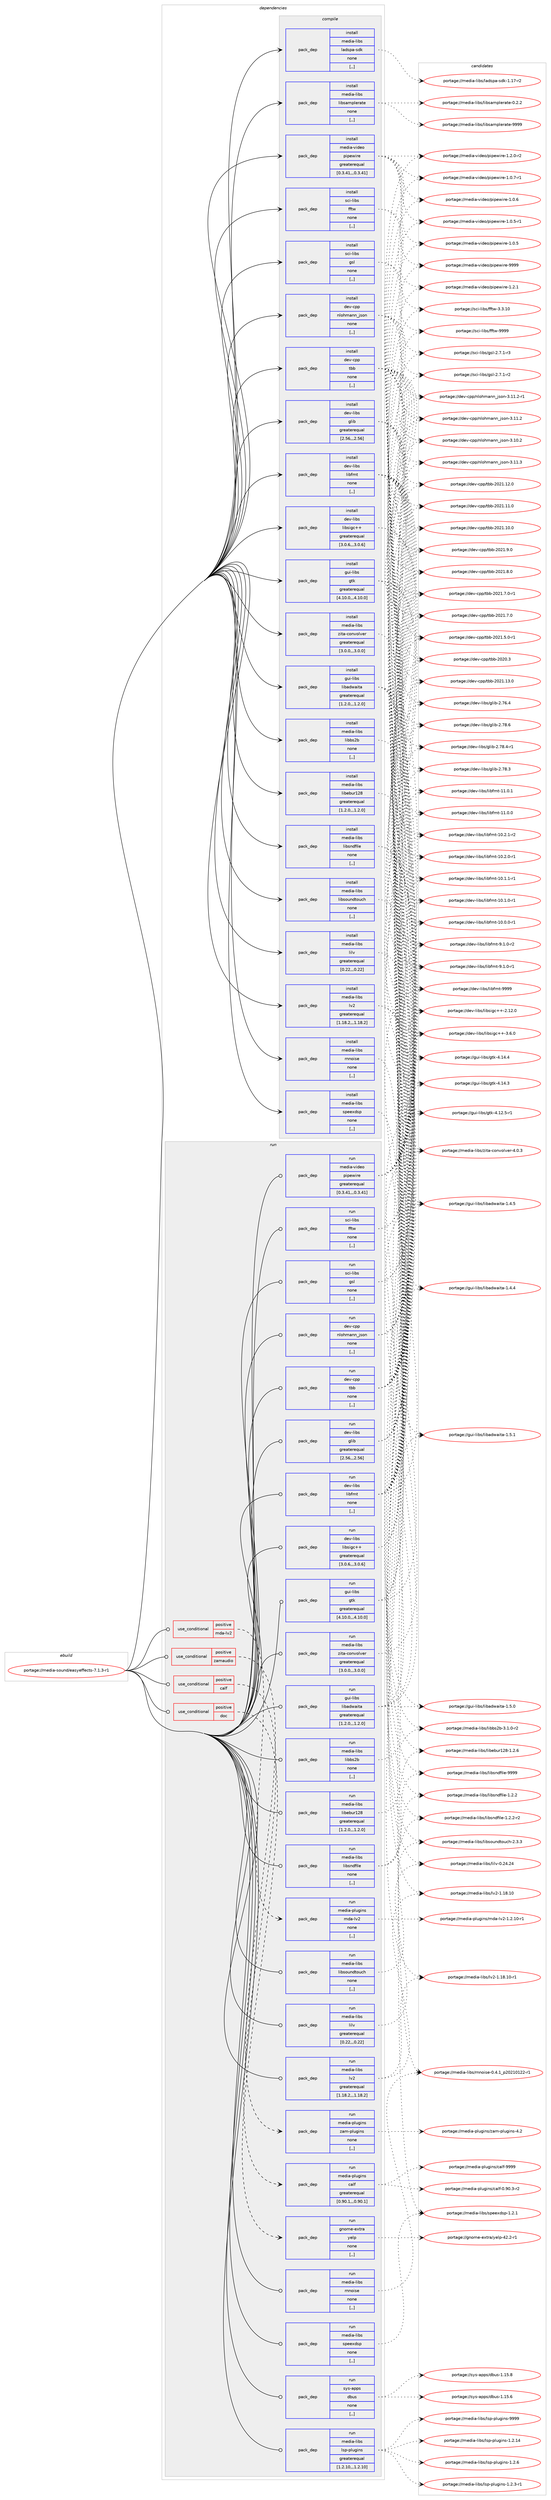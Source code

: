 digraph prolog {

# *************
# Graph options
# *************

newrank=true;
concentrate=true;
compound=true;
graph [rankdir=LR,fontname=Helvetica,fontsize=10,ranksep=1.5];#, ranksep=2.5, nodesep=0.2];
edge  [arrowhead=vee];
node  [fontname=Helvetica,fontsize=10];

# **********
# The ebuild
# **********

subgraph cluster_leftcol {
color=gray;
rank=same;
label=<<i>ebuild</i>>;
id [label="portage://media-sound/easyeffects-7.1.3-r1", color=red, width=4, href="../media-sound/easyeffects-7.1.3-r1.svg"];
}

# ****************
# The dependencies
# ****************

subgraph cluster_midcol {
color=gray;
label=<<i>dependencies</i>>;
subgraph cluster_compile {
fillcolor="#eeeeee";
style=filled;
label=<<i>compile</i>>;
subgraph pack230538 {
dependency311997 [label=<<TABLE BORDER="0" CELLBORDER="1" CELLSPACING="0" CELLPADDING="4" WIDTH="220"><TR><TD ROWSPAN="6" CELLPADDING="30">pack_dep</TD></TR><TR><TD WIDTH="110">install</TD></TR><TR><TD>dev-cpp</TD></TR><TR><TD>nlohmann_json</TD></TR><TR><TD>none</TD></TR><TR><TD>[,,]</TD></TR></TABLE>>, shape=none, color=blue];
}
id:e -> dependency311997:w [weight=20,style="solid",arrowhead="vee"];
subgraph pack230539 {
dependency311998 [label=<<TABLE BORDER="0" CELLBORDER="1" CELLSPACING="0" CELLPADDING="4" WIDTH="220"><TR><TD ROWSPAN="6" CELLPADDING="30">pack_dep</TD></TR><TR><TD WIDTH="110">install</TD></TR><TR><TD>dev-cpp</TD></TR><TR><TD>tbb</TD></TR><TR><TD>none</TD></TR><TR><TD>[,,]</TD></TR></TABLE>>, shape=none, color=blue];
}
id:e -> dependency311998:w [weight=20,style="solid",arrowhead="vee"];
subgraph pack230540 {
dependency311999 [label=<<TABLE BORDER="0" CELLBORDER="1" CELLSPACING="0" CELLPADDING="4" WIDTH="220"><TR><TD ROWSPAN="6" CELLPADDING="30">pack_dep</TD></TR><TR><TD WIDTH="110">install</TD></TR><TR><TD>dev-libs</TD></TR><TR><TD>glib</TD></TR><TR><TD>greaterequal</TD></TR><TR><TD>[2.56,,,2.56]</TD></TR></TABLE>>, shape=none, color=blue];
}
id:e -> dependency311999:w [weight=20,style="solid",arrowhead="vee"];
subgraph pack230541 {
dependency312000 [label=<<TABLE BORDER="0" CELLBORDER="1" CELLSPACING="0" CELLPADDING="4" WIDTH="220"><TR><TD ROWSPAN="6" CELLPADDING="30">pack_dep</TD></TR><TR><TD WIDTH="110">install</TD></TR><TR><TD>dev-libs</TD></TR><TR><TD>libfmt</TD></TR><TR><TD>none</TD></TR><TR><TD>[,,]</TD></TR></TABLE>>, shape=none, color=blue];
}
id:e -> dependency312000:w [weight=20,style="solid",arrowhead="vee"];
subgraph pack230542 {
dependency312001 [label=<<TABLE BORDER="0" CELLBORDER="1" CELLSPACING="0" CELLPADDING="4" WIDTH="220"><TR><TD ROWSPAN="6" CELLPADDING="30">pack_dep</TD></TR><TR><TD WIDTH="110">install</TD></TR><TR><TD>dev-libs</TD></TR><TR><TD>libsigc++</TD></TR><TR><TD>greaterequal</TD></TR><TR><TD>[3.0.6,,,3.0.6]</TD></TR></TABLE>>, shape=none, color=blue];
}
id:e -> dependency312001:w [weight=20,style="solid",arrowhead="vee"];
subgraph pack230543 {
dependency312002 [label=<<TABLE BORDER="0" CELLBORDER="1" CELLSPACING="0" CELLPADDING="4" WIDTH="220"><TR><TD ROWSPAN="6" CELLPADDING="30">pack_dep</TD></TR><TR><TD WIDTH="110">install</TD></TR><TR><TD>gui-libs</TD></TR><TR><TD>gtk</TD></TR><TR><TD>greaterequal</TD></TR><TR><TD>[4.10.0,,,4.10.0]</TD></TR></TABLE>>, shape=none, color=blue];
}
id:e -> dependency312002:w [weight=20,style="solid",arrowhead="vee"];
subgraph pack230544 {
dependency312003 [label=<<TABLE BORDER="0" CELLBORDER="1" CELLSPACING="0" CELLPADDING="4" WIDTH="220"><TR><TD ROWSPAN="6" CELLPADDING="30">pack_dep</TD></TR><TR><TD WIDTH="110">install</TD></TR><TR><TD>gui-libs</TD></TR><TR><TD>libadwaita</TD></TR><TR><TD>greaterequal</TD></TR><TR><TD>[1.2.0,,,1.2.0]</TD></TR></TABLE>>, shape=none, color=blue];
}
id:e -> dependency312003:w [weight=20,style="solid",arrowhead="vee"];
subgraph pack230545 {
dependency312004 [label=<<TABLE BORDER="0" CELLBORDER="1" CELLSPACING="0" CELLPADDING="4" WIDTH="220"><TR><TD ROWSPAN="6" CELLPADDING="30">pack_dep</TD></TR><TR><TD WIDTH="110">install</TD></TR><TR><TD>media-libs</TD></TR><TR><TD>ladspa-sdk</TD></TR><TR><TD>none</TD></TR><TR><TD>[,,]</TD></TR></TABLE>>, shape=none, color=blue];
}
id:e -> dependency312004:w [weight=20,style="solid",arrowhead="vee"];
subgraph pack230546 {
dependency312005 [label=<<TABLE BORDER="0" CELLBORDER="1" CELLSPACING="0" CELLPADDING="4" WIDTH="220"><TR><TD ROWSPAN="6" CELLPADDING="30">pack_dep</TD></TR><TR><TD WIDTH="110">install</TD></TR><TR><TD>media-libs</TD></TR><TR><TD>libbs2b</TD></TR><TR><TD>none</TD></TR><TR><TD>[,,]</TD></TR></TABLE>>, shape=none, color=blue];
}
id:e -> dependency312005:w [weight=20,style="solid",arrowhead="vee"];
subgraph pack230547 {
dependency312006 [label=<<TABLE BORDER="0" CELLBORDER="1" CELLSPACING="0" CELLPADDING="4" WIDTH="220"><TR><TD ROWSPAN="6" CELLPADDING="30">pack_dep</TD></TR><TR><TD WIDTH="110">install</TD></TR><TR><TD>media-libs</TD></TR><TR><TD>libebur128</TD></TR><TR><TD>greaterequal</TD></TR><TR><TD>[1.2.0,,,1.2.0]</TD></TR></TABLE>>, shape=none, color=blue];
}
id:e -> dependency312006:w [weight=20,style="solid",arrowhead="vee"];
subgraph pack230548 {
dependency312007 [label=<<TABLE BORDER="0" CELLBORDER="1" CELLSPACING="0" CELLPADDING="4" WIDTH="220"><TR><TD ROWSPAN="6" CELLPADDING="30">pack_dep</TD></TR><TR><TD WIDTH="110">install</TD></TR><TR><TD>media-libs</TD></TR><TR><TD>libsamplerate</TD></TR><TR><TD>none</TD></TR><TR><TD>[,,]</TD></TR></TABLE>>, shape=none, color=blue];
}
id:e -> dependency312007:w [weight=20,style="solid",arrowhead="vee"];
subgraph pack230549 {
dependency312008 [label=<<TABLE BORDER="0" CELLBORDER="1" CELLSPACING="0" CELLPADDING="4" WIDTH="220"><TR><TD ROWSPAN="6" CELLPADDING="30">pack_dep</TD></TR><TR><TD WIDTH="110">install</TD></TR><TR><TD>media-libs</TD></TR><TR><TD>libsndfile</TD></TR><TR><TD>none</TD></TR><TR><TD>[,,]</TD></TR></TABLE>>, shape=none, color=blue];
}
id:e -> dependency312008:w [weight=20,style="solid",arrowhead="vee"];
subgraph pack230550 {
dependency312009 [label=<<TABLE BORDER="0" CELLBORDER="1" CELLSPACING="0" CELLPADDING="4" WIDTH="220"><TR><TD ROWSPAN="6" CELLPADDING="30">pack_dep</TD></TR><TR><TD WIDTH="110">install</TD></TR><TR><TD>media-libs</TD></TR><TR><TD>libsoundtouch</TD></TR><TR><TD>none</TD></TR><TR><TD>[,,]</TD></TR></TABLE>>, shape=none, color=blue];
}
id:e -> dependency312009:w [weight=20,style="solid",arrowhead="vee"];
subgraph pack230551 {
dependency312010 [label=<<TABLE BORDER="0" CELLBORDER="1" CELLSPACING="0" CELLPADDING="4" WIDTH="220"><TR><TD ROWSPAN="6" CELLPADDING="30">pack_dep</TD></TR><TR><TD WIDTH="110">install</TD></TR><TR><TD>media-libs</TD></TR><TR><TD>lilv</TD></TR><TR><TD>greaterequal</TD></TR><TR><TD>[0.22,,,0.22]</TD></TR></TABLE>>, shape=none, color=blue];
}
id:e -> dependency312010:w [weight=20,style="solid",arrowhead="vee"];
subgraph pack230552 {
dependency312011 [label=<<TABLE BORDER="0" CELLBORDER="1" CELLSPACING="0" CELLPADDING="4" WIDTH="220"><TR><TD ROWSPAN="6" CELLPADDING="30">pack_dep</TD></TR><TR><TD WIDTH="110">install</TD></TR><TR><TD>media-libs</TD></TR><TR><TD>lv2</TD></TR><TR><TD>greaterequal</TD></TR><TR><TD>[1.18.2,,,1.18.2]</TD></TR></TABLE>>, shape=none, color=blue];
}
id:e -> dependency312011:w [weight=20,style="solid",arrowhead="vee"];
subgraph pack230553 {
dependency312012 [label=<<TABLE BORDER="0" CELLBORDER="1" CELLSPACING="0" CELLPADDING="4" WIDTH="220"><TR><TD ROWSPAN="6" CELLPADDING="30">pack_dep</TD></TR><TR><TD WIDTH="110">install</TD></TR><TR><TD>media-libs</TD></TR><TR><TD>rnnoise</TD></TR><TR><TD>none</TD></TR><TR><TD>[,,]</TD></TR></TABLE>>, shape=none, color=blue];
}
id:e -> dependency312012:w [weight=20,style="solid",arrowhead="vee"];
subgraph pack230554 {
dependency312013 [label=<<TABLE BORDER="0" CELLBORDER="1" CELLSPACING="0" CELLPADDING="4" WIDTH="220"><TR><TD ROWSPAN="6" CELLPADDING="30">pack_dep</TD></TR><TR><TD WIDTH="110">install</TD></TR><TR><TD>media-libs</TD></TR><TR><TD>speexdsp</TD></TR><TR><TD>none</TD></TR><TR><TD>[,,]</TD></TR></TABLE>>, shape=none, color=blue];
}
id:e -> dependency312013:w [weight=20,style="solid",arrowhead="vee"];
subgraph pack230555 {
dependency312014 [label=<<TABLE BORDER="0" CELLBORDER="1" CELLSPACING="0" CELLPADDING="4" WIDTH="220"><TR><TD ROWSPAN="6" CELLPADDING="30">pack_dep</TD></TR><TR><TD WIDTH="110">install</TD></TR><TR><TD>media-libs</TD></TR><TR><TD>zita-convolver</TD></TR><TR><TD>greaterequal</TD></TR><TR><TD>[3.0.0,,,3.0.0]</TD></TR></TABLE>>, shape=none, color=blue];
}
id:e -> dependency312014:w [weight=20,style="solid",arrowhead="vee"];
subgraph pack230556 {
dependency312015 [label=<<TABLE BORDER="0" CELLBORDER="1" CELLSPACING="0" CELLPADDING="4" WIDTH="220"><TR><TD ROWSPAN="6" CELLPADDING="30">pack_dep</TD></TR><TR><TD WIDTH="110">install</TD></TR><TR><TD>media-video</TD></TR><TR><TD>pipewire</TD></TR><TR><TD>greaterequal</TD></TR><TR><TD>[0.3.41,,,0.3.41]</TD></TR></TABLE>>, shape=none, color=blue];
}
id:e -> dependency312015:w [weight=20,style="solid",arrowhead="vee"];
subgraph pack230557 {
dependency312016 [label=<<TABLE BORDER="0" CELLBORDER="1" CELLSPACING="0" CELLPADDING="4" WIDTH="220"><TR><TD ROWSPAN="6" CELLPADDING="30">pack_dep</TD></TR><TR><TD WIDTH="110">install</TD></TR><TR><TD>sci-libs</TD></TR><TR><TD>fftw</TD></TR><TR><TD>none</TD></TR><TR><TD>[,,]</TD></TR></TABLE>>, shape=none, color=blue];
}
id:e -> dependency312016:w [weight=20,style="solid",arrowhead="vee"];
subgraph pack230558 {
dependency312017 [label=<<TABLE BORDER="0" CELLBORDER="1" CELLSPACING="0" CELLPADDING="4" WIDTH="220"><TR><TD ROWSPAN="6" CELLPADDING="30">pack_dep</TD></TR><TR><TD WIDTH="110">install</TD></TR><TR><TD>sci-libs</TD></TR><TR><TD>gsl</TD></TR><TR><TD>none</TD></TR><TR><TD>[,,]</TD></TR></TABLE>>, shape=none, color=blue];
}
id:e -> dependency312017:w [weight=20,style="solid",arrowhead="vee"];
}
subgraph cluster_compileandrun {
fillcolor="#eeeeee";
style=filled;
label=<<i>compile and run</i>>;
}
subgraph cluster_run {
fillcolor="#eeeeee";
style=filled;
label=<<i>run</i>>;
subgraph cond79016 {
dependency312018 [label=<<TABLE BORDER="0" CELLBORDER="1" CELLSPACING="0" CELLPADDING="4"><TR><TD ROWSPAN="3" CELLPADDING="10">use_conditional</TD></TR><TR><TD>positive</TD></TR><TR><TD>calf</TD></TR></TABLE>>, shape=none, color=red];
subgraph pack230559 {
dependency312019 [label=<<TABLE BORDER="0" CELLBORDER="1" CELLSPACING="0" CELLPADDING="4" WIDTH="220"><TR><TD ROWSPAN="6" CELLPADDING="30">pack_dep</TD></TR><TR><TD WIDTH="110">run</TD></TR><TR><TD>media-plugins</TD></TR><TR><TD>calf</TD></TR><TR><TD>greaterequal</TD></TR><TR><TD>[0.90.1,,,0.90.1]</TD></TR></TABLE>>, shape=none, color=blue];
}
dependency312018:e -> dependency312019:w [weight=20,style="dashed",arrowhead="vee"];
}
id:e -> dependency312018:w [weight=20,style="solid",arrowhead="odot"];
subgraph cond79017 {
dependency312020 [label=<<TABLE BORDER="0" CELLBORDER="1" CELLSPACING="0" CELLPADDING="4"><TR><TD ROWSPAN="3" CELLPADDING="10">use_conditional</TD></TR><TR><TD>positive</TD></TR><TR><TD>doc</TD></TR></TABLE>>, shape=none, color=red];
subgraph pack230560 {
dependency312021 [label=<<TABLE BORDER="0" CELLBORDER="1" CELLSPACING="0" CELLPADDING="4" WIDTH="220"><TR><TD ROWSPAN="6" CELLPADDING="30">pack_dep</TD></TR><TR><TD WIDTH="110">run</TD></TR><TR><TD>gnome-extra</TD></TR><TR><TD>yelp</TD></TR><TR><TD>none</TD></TR><TR><TD>[,,]</TD></TR></TABLE>>, shape=none, color=blue];
}
dependency312020:e -> dependency312021:w [weight=20,style="dashed",arrowhead="vee"];
}
id:e -> dependency312020:w [weight=20,style="solid",arrowhead="odot"];
subgraph cond79018 {
dependency312022 [label=<<TABLE BORDER="0" CELLBORDER="1" CELLSPACING="0" CELLPADDING="4"><TR><TD ROWSPAN="3" CELLPADDING="10">use_conditional</TD></TR><TR><TD>positive</TD></TR><TR><TD>mda-lv2</TD></TR></TABLE>>, shape=none, color=red];
subgraph pack230561 {
dependency312023 [label=<<TABLE BORDER="0" CELLBORDER="1" CELLSPACING="0" CELLPADDING="4" WIDTH="220"><TR><TD ROWSPAN="6" CELLPADDING="30">pack_dep</TD></TR><TR><TD WIDTH="110">run</TD></TR><TR><TD>media-plugins</TD></TR><TR><TD>mda-lv2</TD></TR><TR><TD>none</TD></TR><TR><TD>[,,]</TD></TR></TABLE>>, shape=none, color=blue];
}
dependency312022:e -> dependency312023:w [weight=20,style="dashed",arrowhead="vee"];
}
id:e -> dependency312022:w [weight=20,style="solid",arrowhead="odot"];
subgraph cond79019 {
dependency312024 [label=<<TABLE BORDER="0" CELLBORDER="1" CELLSPACING="0" CELLPADDING="4"><TR><TD ROWSPAN="3" CELLPADDING="10">use_conditional</TD></TR><TR><TD>positive</TD></TR><TR><TD>zamaudio</TD></TR></TABLE>>, shape=none, color=red];
subgraph pack230562 {
dependency312025 [label=<<TABLE BORDER="0" CELLBORDER="1" CELLSPACING="0" CELLPADDING="4" WIDTH="220"><TR><TD ROWSPAN="6" CELLPADDING="30">pack_dep</TD></TR><TR><TD WIDTH="110">run</TD></TR><TR><TD>media-plugins</TD></TR><TR><TD>zam-plugins</TD></TR><TR><TD>none</TD></TR><TR><TD>[,,]</TD></TR></TABLE>>, shape=none, color=blue];
}
dependency312024:e -> dependency312025:w [weight=20,style="dashed",arrowhead="vee"];
}
id:e -> dependency312024:w [weight=20,style="solid",arrowhead="odot"];
subgraph pack230563 {
dependency312026 [label=<<TABLE BORDER="0" CELLBORDER="1" CELLSPACING="0" CELLPADDING="4" WIDTH="220"><TR><TD ROWSPAN="6" CELLPADDING="30">pack_dep</TD></TR><TR><TD WIDTH="110">run</TD></TR><TR><TD>dev-cpp</TD></TR><TR><TD>nlohmann_json</TD></TR><TR><TD>none</TD></TR><TR><TD>[,,]</TD></TR></TABLE>>, shape=none, color=blue];
}
id:e -> dependency312026:w [weight=20,style="solid",arrowhead="odot"];
subgraph pack230564 {
dependency312027 [label=<<TABLE BORDER="0" CELLBORDER="1" CELLSPACING="0" CELLPADDING="4" WIDTH="220"><TR><TD ROWSPAN="6" CELLPADDING="30">pack_dep</TD></TR><TR><TD WIDTH="110">run</TD></TR><TR><TD>dev-cpp</TD></TR><TR><TD>tbb</TD></TR><TR><TD>none</TD></TR><TR><TD>[,,]</TD></TR></TABLE>>, shape=none, color=blue];
}
id:e -> dependency312027:w [weight=20,style="solid",arrowhead="odot"];
subgraph pack230565 {
dependency312028 [label=<<TABLE BORDER="0" CELLBORDER="1" CELLSPACING="0" CELLPADDING="4" WIDTH="220"><TR><TD ROWSPAN="6" CELLPADDING="30">pack_dep</TD></TR><TR><TD WIDTH="110">run</TD></TR><TR><TD>dev-libs</TD></TR><TR><TD>glib</TD></TR><TR><TD>greaterequal</TD></TR><TR><TD>[2.56,,,2.56]</TD></TR></TABLE>>, shape=none, color=blue];
}
id:e -> dependency312028:w [weight=20,style="solid",arrowhead="odot"];
subgraph pack230566 {
dependency312029 [label=<<TABLE BORDER="0" CELLBORDER="1" CELLSPACING="0" CELLPADDING="4" WIDTH="220"><TR><TD ROWSPAN="6" CELLPADDING="30">pack_dep</TD></TR><TR><TD WIDTH="110">run</TD></TR><TR><TD>dev-libs</TD></TR><TR><TD>libfmt</TD></TR><TR><TD>none</TD></TR><TR><TD>[,,]</TD></TR></TABLE>>, shape=none, color=blue];
}
id:e -> dependency312029:w [weight=20,style="solid",arrowhead="odot"];
subgraph pack230567 {
dependency312030 [label=<<TABLE BORDER="0" CELLBORDER="1" CELLSPACING="0" CELLPADDING="4" WIDTH="220"><TR><TD ROWSPAN="6" CELLPADDING="30">pack_dep</TD></TR><TR><TD WIDTH="110">run</TD></TR><TR><TD>dev-libs</TD></TR><TR><TD>libsigc++</TD></TR><TR><TD>greaterequal</TD></TR><TR><TD>[3.0.6,,,3.0.6]</TD></TR></TABLE>>, shape=none, color=blue];
}
id:e -> dependency312030:w [weight=20,style="solid",arrowhead="odot"];
subgraph pack230568 {
dependency312031 [label=<<TABLE BORDER="0" CELLBORDER="1" CELLSPACING="0" CELLPADDING="4" WIDTH="220"><TR><TD ROWSPAN="6" CELLPADDING="30">pack_dep</TD></TR><TR><TD WIDTH="110">run</TD></TR><TR><TD>gui-libs</TD></TR><TR><TD>gtk</TD></TR><TR><TD>greaterequal</TD></TR><TR><TD>[4.10.0,,,4.10.0]</TD></TR></TABLE>>, shape=none, color=blue];
}
id:e -> dependency312031:w [weight=20,style="solid",arrowhead="odot"];
subgraph pack230569 {
dependency312032 [label=<<TABLE BORDER="0" CELLBORDER="1" CELLSPACING="0" CELLPADDING="4" WIDTH="220"><TR><TD ROWSPAN="6" CELLPADDING="30">pack_dep</TD></TR><TR><TD WIDTH="110">run</TD></TR><TR><TD>gui-libs</TD></TR><TR><TD>libadwaita</TD></TR><TR><TD>greaterequal</TD></TR><TR><TD>[1.2.0,,,1.2.0]</TD></TR></TABLE>>, shape=none, color=blue];
}
id:e -> dependency312032:w [weight=20,style="solid",arrowhead="odot"];
subgraph pack230570 {
dependency312033 [label=<<TABLE BORDER="0" CELLBORDER="1" CELLSPACING="0" CELLPADDING="4" WIDTH="220"><TR><TD ROWSPAN="6" CELLPADDING="30">pack_dep</TD></TR><TR><TD WIDTH="110">run</TD></TR><TR><TD>media-libs</TD></TR><TR><TD>libbs2b</TD></TR><TR><TD>none</TD></TR><TR><TD>[,,]</TD></TR></TABLE>>, shape=none, color=blue];
}
id:e -> dependency312033:w [weight=20,style="solid",arrowhead="odot"];
subgraph pack230571 {
dependency312034 [label=<<TABLE BORDER="0" CELLBORDER="1" CELLSPACING="0" CELLPADDING="4" WIDTH="220"><TR><TD ROWSPAN="6" CELLPADDING="30">pack_dep</TD></TR><TR><TD WIDTH="110">run</TD></TR><TR><TD>media-libs</TD></TR><TR><TD>libebur128</TD></TR><TR><TD>greaterequal</TD></TR><TR><TD>[1.2.0,,,1.2.0]</TD></TR></TABLE>>, shape=none, color=blue];
}
id:e -> dependency312034:w [weight=20,style="solid",arrowhead="odot"];
subgraph pack230572 {
dependency312035 [label=<<TABLE BORDER="0" CELLBORDER="1" CELLSPACING="0" CELLPADDING="4" WIDTH="220"><TR><TD ROWSPAN="6" CELLPADDING="30">pack_dep</TD></TR><TR><TD WIDTH="110">run</TD></TR><TR><TD>media-libs</TD></TR><TR><TD>libsndfile</TD></TR><TR><TD>none</TD></TR><TR><TD>[,,]</TD></TR></TABLE>>, shape=none, color=blue];
}
id:e -> dependency312035:w [weight=20,style="solid",arrowhead="odot"];
subgraph pack230573 {
dependency312036 [label=<<TABLE BORDER="0" CELLBORDER="1" CELLSPACING="0" CELLPADDING="4" WIDTH="220"><TR><TD ROWSPAN="6" CELLPADDING="30">pack_dep</TD></TR><TR><TD WIDTH="110">run</TD></TR><TR><TD>media-libs</TD></TR><TR><TD>libsoundtouch</TD></TR><TR><TD>none</TD></TR><TR><TD>[,,]</TD></TR></TABLE>>, shape=none, color=blue];
}
id:e -> dependency312036:w [weight=20,style="solid",arrowhead="odot"];
subgraph pack230574 {
dependency312037 [label=<<TABLE BORDER="0" CELLBORDER="1" CELLSPACING="0" CELLPADDING="4" WIDTH="220"><TR><TD ROWSPAN="6" CELLPADDING="30">pack_dep</TD></TR><TR><TD WIDTH="110">run</TD></TR><TR><TD>media-libs</TD></TR><TR><TD>lilv</TD></TR><TR><TD>greaterequal</TD></TR><TR><TD>[0.22,,,0.22]</TD></TR></TABLE>>, shape=none, color=blue];
}
id:e -> dependency312037:w [weight=20,style="solid",arrowhead="odot"];
subgraph pack230575 {
dependency312038 [label=<<TABLE BORDER="0" CELLBORDER="1" CELLSPACING="0" CELLPADDING="4" WIDTH="220"><TR><TD ROWSPAN="6" CELLPADDING="30">pack_dep</TD></TR><TR><TD WIDTH="110">run</TD></TR><TR><TD>media-libs</TD></TR><TR><TD>lsp-plugins</TD></TR><TR><TD>greaterequal</TD></TR><TR><TD>[1.2.10,,,1.2.10]</TD></TR></TABLE>>, shape=none, color=blue];
}
id:e -> dependency312038:w [weight=20,style="solid",arrowhead="odot"];
subgraph pack230576 {
dependency312039 [label=<<TABLE BORDER="0" CELLBORDER="1" CELLSPACING="0" CELLPADDING="4" WIDTH="220"><TR><TD ROWSPAN="6" CELLPADDING="30">pack_dep</TD></TR><TR><TD WIDTH="110">run</TD></TR><TR><TD>media-libs</TD></TR><TR><TD>lv2</TD></TR><TR><TD>greaterequal</TD></TR><TR><TD>[1.18.2,,,1.18.2]</TD></TR></TABLE>>, shape=none, color=blue];
}
id:e -> dependency312039:w [weight=20,style="solid",arrowhead="odot"];
subgraph pack230577 {
dependency312040 [label=<<TABLE BORDER="0" CELLBORDER="1" CELLSPACING="0" CELLPADDING="4" WIDTH="220"><TR><TD ROWSPAN="6" CELLPADDING="30">pack_dep</TD></TR><TR><TD WIDTH="110">run</TD></TR><TR><TD>media-libs</TD></TR><TR><TD>rnnoise</TD></TR><TR><TD>none</TD></TR><TR><TD>[,,]</TD></TR></TABLE>>, shape=none, color=blue];
}
id:e -> dependency312040:w [weight=20,style="solid",arrowhead="odot"];
subgraph pack230578 {
dependency312041 [label=<<TABLE BORDER="0" CELLBORDER="1" CELLSPACING="0" CELLPADDING="4" WIDTH="220"><TR><TD ROWSPAN="6" CELLPADDING="30">pack_dep</TD></TR><TR><TD WIDTH="110">run</TD></TR><TR><TD>media-libs</TD></TR><TR><TD>speexdsp</TD></TR><TR><TD>none</TD></TR><TR><TD>[,,]</TD></TR></TABLE>>, shape=none, color=blue];
}
id:e -> dependency312041:w [weight=20,style="solid",arrowhead="odot"];
subgraph pack230579 {
dependency312042 [label=<<TABLE BORDER="0" CELLBORDER="1" CELLSPACING="0" CELLPADDING="4" WIDTH="220"><TR><TD ROWSPAN="6" CELLPADDING="30">pack_dep</TD></TR><TR><TD WIDTH="110">run</TD></TR><TR><TD>media-libs</TD></TR><TR><TD>zita-convolver</TD></TR><TR><TD>greaterequal</TD></TR><TR><TD>[3.0.0,,,3.0.0]</TD></TR></TABLE>>, shape=none, color=blue];
}
id:e -> dependency312042:w [weight=20,style="solid",arrowhead="odot"];
subgraph pack230580 {
dependency312043 [label=<<TABLE BORDER="0" CELLBORDER="1" CELLSPACING="0" CELLPADDING="4" WIDTH="220"><TR><TD ROWSPAN="6" CELLPADDING="30">pack_dep</TD></TR><TR><TD WIDTH="110">run</TD></TR><TR><TD>media-video</TD></TR><TR><TD>pipewire</TD></TR><TR><TD>greaterequal</TD></TR><TR><TD>[0.3.41,,,0.3.41]</TD></TR></TABLE>>, shape=none, color=blue];
}
id:e -> dependency312043:w [weight=20,style="solid",arrowhead="odot"];
subgraph pack230581 {
dependency312044 [label=<<TABLE BORDER="0" CELLBORDER="1" CELLSPACING="0" CELLPADDING="4" WIDTH="220"><TR><TD ROWSPAN="6" CELLPADDING="30">pack_dep</TD></TR><TR><TD WIDTH="110">run</TD></TR><TR><TD>sci-libs</TD></TR><TR><TD>fftw</TD></TR><TR><TD>none</TD></TR><TR><TD>[,,]</TD></TR></TABLE>>, shape=none, color=blue];
}
id:e -> dependency312044:w [weight=20,style="solid",arrowhead="odot"];
subgraph pack230582 {
dependency312045 [label=<<TABLE BORDER="0" CELLBORDER="1" CELLSPACING="0" CELLPADDING="4" WIDTH="220"><TR><TD ROWSPAN="6" CELLPADDING="30">pack_dep</TD></TR><TR><TD WIDTH="110">run</TD></TR><TR><TD>sci-libs</TD></TR><TR><TD>gsl</TD></TR><TR><TD>none</TD></TR><TR><TD>[,,]</TD></TR></TABLE>>, shape=none, color=blue];
}
id:e -> dependency312045:w [weight=20,style="solid",arrowhead="odot"];
subgraph pack230583 {
dependency312046 [label=<<TABLE BORDER="0" CELLBORDER="1" CELLSPACING="0" CELLPADDING="4" WIDTH="220"><TR><TD ROWSPAN="6" CELLPADDING="30">pack_dep</TD></TR><TR><TD WIDTH="110">run</TD></TR><TR><TD>sys-apps</TD></TR><TR><TD>dbus</TD></TR><TR><TD>none</TD></TR><TR><TD>[,,]</TD></TR></TABLE>>, shape=none, color=blue];
}
id:e -> dependency312046:w [weight=20,style="solid",arrowhead="odot"];
}
}

# **************
# The candidates
# **************

subgraph cluster_choices {
rank=same;
color=gray;
label=<<i>candidates</i>>;

subgraph choice230538 {
color=black;
nodesep=1;
choice100101118459911211247110108111104109971101109510611511111045514649494651 [label="portage://dev-cpp/nlohmann_json-3.11.3", color=red, width=4,href="../dev-cpp/nlohmann_json-3.11.3.svg"];
choice1001011184599112112471101081111041099711011095106115111110455146494946504511449 [label="portage://dev-cpp/nlohmann_json-3.11.2-r1", color=red, width=4,href="../dev-cpp/nlohmann_json-3.11.2-r1.svg"];
choice100101118459911211247110108111104109971101109510611511111045514649494650 [label="portage://dev-cpp/nlohmann_json-3.11.2", color=red, width=4,href="../dev-cpp/nlohmann_json-3.11.2.svg"];
choice100101118459911211247110108111104109971101109510611511111045514649484650 [label="portage://dev-cpp/nlohmann_json-3.10.2", color=red, width=4,href="../dev-cpp/nlohmann_json-3.10.2.svg"];
dependency311997:e -> choice100101118459911211247110108111104109971101109510611511111045514649494651:w [style=dotted,weight="100"];
dependency311997:e -> choice1001011184599112112471101081111041099711011095106115111110455146494946504511449:w [style=dotted,weight="100"];
dependency311997:e -> choice100101118459911211247110108111104109971101109510611511111045514649494650:w [style=dotted,weight="100"];
dependency311997:e -> choice100101118459911211247110108111104109971101109510611511111045514649484650:w [style=dotted,weight="100"];
}
subgraph choice230539 {
color=black;
nodesep=1;
choice100101118459911211247116989845504850494649514648 [label="portage://dev-cpp/tbb-2021.13.0", color=red, width=4,href="../dev-cpp/tbb-2021.13.0.svg"];
choice100101118459911211247116989845504850494649504648 [label="portage://dev-cpp/tbb-2021.12.0", color=red, width=4,href="../dev-cpp/tbb-2021.12.0.svg"];
choice100101118459911211247116989845504850494649494648 [label="portage://dev-cpp/tbb-2021.11.0", color=red, width=4,href="../dev-cpp/tbb-2021.11.0.svg"];
choice100101118459911211247116989845504850494649484648 [label="portage://dev-cpp/tbb-2021.10.0", color=red, width=4,href="../dev-cpp/tbb-2021.10.0.svg"];
choice1001011184599112112471169898455048504946574648 [label="portage://dev-cpp/tbb-2021.9.0", color=red, width=4,href="../dev-cpp/tbb-2021.9.0.svg"];
choice1001011184599112112471169898455048504946564648 [label="portage://dev-cpp/tbb-2021.8.0", color=red, width=4,href="../dev-cpp/tbb-2021.8.0.svg"];
choice10010111845991121124711698984550485049465546484511449 [label="portage://dev-cpp/tbb-2021.7.0-r1", color=red, width=4,href="../dev-cpp/tbb-2021.7.0-r1.svg"];
choice1001011184599112112471169898455048504946554648 [label="portage://dev-cpp/tbb-2021.7.0", color=red, width=4,href="../dev-cpp/tbb-2021.7.0.svg"];
choice10010111845991121124711698984550485049465346484511449 [label="portage://dev-cpp/tbb-2021.5.0-r1", color=red, width=4,href="../dev-cpp/tbb-2021.5.0-r1.svg"];
choice100101118459911211247116989845504850484651 [label="portage://dev-cpp/tbb-2020.3", color=red, width=4,href="../dev-cpp/tbb-2020.3.svg"];
dependency311998:e -> choice100101118459911211247116989845504850494649514648:w [style=dotted,weight="100"];
dependency311998:e -> choice100101118459911211247116989845504850494649504648:w [style=dotted,weight="100"];
dependency311998:e -> choice100101118459911211247116989845504850494649494648:w [style=dotted,weight="100"];
dependency311998:e -> choice100101118459911211247116989845504850494649484648:w [style=dotted,weight="100"];
dependency311998:e -> choice1001011184599112112471169898455048504946574648:w [style=dotted,weight="100"];
dependency311998:e -> choice1001011184599112112471169898455048504946564648:w [style=dotted,weight="100"];
dependency311998:e -> choice10010111845991121124711698984550485049465546484511449:w [style=dotted,weight="100"];
dependency311998:e -> choice1001011184599112112471169898455048504946554648:w [style=dotted,weight="100"];
dependency311998:e -> choice10010111845991121124711698984550485049465346484511449:w [style=dotted,weight="100"];
dependency311998:e -> choice100101118459911211247116989845504850484651:w [style=dotted,weight="100"];
}
subgraph choice230540 {
color=black;
nodesep=1;
choice1001011184510810598115471031081059845504655564654 [label="portage://dev-libs/glib-2.78.6", color=red, width=4,href="../dev-libs/glib-2.78.6.svg"];
choice10010111845108105981154710310810598455046555646524511449 [label="portage://dev-libs/glib-2.78.4-r1", color=red, width=4,href="../dev-libs/glib-2.78.4-r1.svg"];
choice1001011184510810598115471031081059845504655564651 [label="portage://dev-libs/glib-2.78.3", color=red, width=4,href="../dev-libs/glib-2.78.3.svg"];
choice1001011184510810598115471031081059845504655544652 [label="portage://dev-libs/glib-2.76.4", color=red, width=4,href="../dev-libs/glib-2.76.4.svg"];
dependency311999:e -> choice1001011184510810598115471031081059845504655564654:w [style=dotted,weight="100"];
dependency311999:e -> choice10010111845108105981154710310810598455046555646524511449:w [style=dotted,weight="100"];
dependency311999:e -> choice1001011184510810598115471031081059845504655564651:w [style=dotted,weight="100"];
dependency311999:e -> choice1001011184510810598115471031081059845504655544652:w [style=dotted,weight="100"];
}
subgraph choice230541 {
color=black;
nodesep=1;
choice100101118451081059811547108105981021091164557575757 [label="portage://dev-libs/libfmt-9999", color=red, width=4,href="../dev-libs/libfmt-9999.svg"];
choice1001011184510810598115471081059810210911645494946484649 [label="portage://dev-libs/libfmt-11.0.1", color=red, width=4,href="../dev-libs/libfmt-11.0.1.svg"];
choice1001011184510810598115471081059810210911645494946484648 [label="portage://dev-libs/libfmt-11.0.0", color=red, width=4,href="../dev-libs/libfmt-11.0.0.svg"];
choice10010111845108105981154710810598102109116454948465046494511450 [label="portage://dev-libs/libfmt-10.2.1-r2", color=red, width=4,href="../dev-libs/libfmt-10.2.1-r2.svg"];
choice10010111845108105981154710810598102109116454948465046484511449 [label="portage://dev-libs/libfmt-10.2.0-r1", color=red, width=4,href="../dev-libs/libfmt-10.2.0-r1.svg"];
choice10010111845108105981154710810598102109116454948464946494511449 [label="portage://dev-libs/libfmt-10.1.1-r1", color=red, width=4,href="../dev-libs/libfmt-10.1.1-r1.svg"];
choice10010111845108105981154710810598102109116454948464946484511449 [label="portage://dev-libs/libfmt-10.1.0-r1", color=red, width=4,href="../dev-libs/libfmt-10.1.0-r1.svg"];
choice10010111845108105981154710810598102109116454948464846484511449 [label="portage://dev-libs/libfmt-10.0.0-r1", color=red, width=4,href="../dev-libs/libfmt-10.0.0-r1.svg"];
choice100101118451081059811547108105981021091164557464946484511450 [label="portage://dev-libs/libfmt-9.1.0-r2", color=red, width=4,href="../dev-libs/libfmt-9.1.0-r2.svg"];
choice100101118451081059811547108105981021091164557464946484511449 [label="portage://dev-libs/libfmt-9.1.0-r1", color=red, width=4,href="../dev-libs/libfmt-9.1.0-r1.svg"];
dependency312000:e -> choice100101118451081059811547108105981021091164557575757:w [style=dotted,weight="100"];
dependency312000:e -> choice1001011184510810598115471081059810210911645494946484649:w [style=dotted,weight="100"];
dependency312000:e -> choice1001011184510810598115471081059810210911645494946484648:w [style=dotted,weight="100"];
dependency312000:e -> choice10010111845108105981154710810598102109116454948465046494511450:w [style=dotted,weight="100"];
dependency312000:e -> choice10010111845108105981154710810598102109116454948465046484511449:w [style=dotted,weight="100"];
dependency312000:e -> choice10010111845108105981154710810598102109116454948464946494511449:w [style=dotted,weight="100"];
dependency312000:e -> choice10010111845108105981154710810598102109116454948464946484511449:w [style=dotted,weight="100"];
dependency312000:e -> choice10010111845108105981154710810598102109116454948464846484511449:w [style=dotted,weight="100"];
dependency312000:e -> choice100101118451081059811547108105981021091164557464946484511450:w [style=dotted,weight="100"];
dependency312000:e -> choice100101118451081059811547108105981021091164557464946484511449:w [style=dotted,weight="100"];
}
subgraph choice230542 {
color=black;
nodesep=1;
choice10010111845108105981154710810598115105103994343455146544648 [label="portage://dev-libs/libsigc++-3.6.0", color=red, width=4,href="../dev-libs/libsigc++-3.6.0.svg"];
choice1001011184510810598115471081059811510510399434345504649504648 [label="portage://dev-libs/libsigc++-2.12.0", color=red, width=4,href="../dev-libs/libsigc++-2.12.0.svg"];
dependency312001:e -> choice10010111845108105981154710810598115105103994343455146544648:w [style=dotted,weight="100"];
dependency312001:e -> choice1001011184510810598115471081059811510510399434345504649504648:w [style=dotted,weight="100"];
}
subgraph choice230543 {
color=black;
nodesep=1;
choice10311710545108105981154710311610745524649524652 [label="portage://gui-libs/gtk-4.14.4", color=red, width=4,href="../gui-libs/gtk-4.14.4.svg"];
choice10311710545108105981154710311610745524649524651 [label="portage://gui-libs/gtk-4.14.3", color=red, width=4,href="../gui-libs/gtk-4.14.3.svg"];
choice103117105451081059811547103116107455246495046534511449 [label="portage://gui-libs/gtk-4.12.5-r1", color=red, width=4,href="../gui-libs/gtk-4.12.5-r1.svg"];
dependency312002:e -> choice10311710545108105981154710311610745524649524652:w [style=dotted,weight="100"];
dependency312002:e -> choice10311710545108105981154710311610745524649524651:w [style=dotted,weight="100"];
dependency312002:e -> choice103117105451081059811547103116107455246495046534511449:w [style=dotted,weight="100"];
}
subgraph choice230544 {
color=black;
nodesep=1;
choice10311710545108105981154710810598971001199710511697454946534649 [label="portage://gui-libs/libadwaita-1.5.1", color=red, width=4,href="../gui-libs/libadwaita-1.5.1.svg"];
choice10311710545108105981154710810598971001199710511697454946534648 [label="portage://gui-libs/libadwaita-1.5.0", color=red, width=4,href="../gui-libs/libadwaita-1.5.0.svg"];
choice10311710545108105981154710810598971001199710511697454946524653 [label="portage://gui-libs/libadwaita-1.4.5", color=red, width=4,href="../gui-libs/libadwaita-1.4.5.svg"];
choice10311710545108105981154710810598971001199710511697454946524652 [label="portage://gui-libs/libadwaita-1.4.4", color=red, width=4,href="../gui-libs/libadwaita-1.4.4.svg"];
dependency312003:e -> choice10311710545108105981154710810598971001199710511697454946534649:w [style=dotted,weight="100"];
dependency312003:e -> choice10311710545108105981154710810598971001199710511697454946534648:w [style=dotted,weight="100"];
dependency312003:e -> choice10311710545108105981154710810598971001199710511697454946524653:w [style=dotted,weight="100"];
dependency312003:e -> choice10311710545108105981154710810598971001199710511697454946524652:w [style=dotted,weight="100"];
}
subgraph choice230545 {
color=black;
nodesep=1;
choice1091011001059745108105981154710897100115112974511510010745494649554511450 [label="portage://media-libs/ladspa-sdk-1.17-r2", color=red, width=4,href="../media-libs/ladspa-sdk-1.17-r2.svg"];
dependency312004:e -> choice1091011001059745108105981154710897100115112974511510010745494649554511450:w [style=dotted,weight="100"];
}
subgraph choice230546 {
color=black;
nodesep=1;
choice10910110010597451081059811547108105989811550984551464946484511450 [label="portage://media-libs/libbs2b-3.1.0-r2", color=red, width=4,href="../media-libs/libbs2b-3.1.0-r2.svg"];
dependency312005:e -> choice10910110010597451081059811547108105989811550984551464946484511450:w [style=dotted,weight="100"];
}
subgraph choice230547 {
color=black;
nodesep=1;
choice109101100105974510810598115471081059810198117114495056454946504654 [label="portage://media-libs/libebur128-1.2.6", color=red, width=4,href="../media-libs/libebur128-1.2.6.svg"];
dependency312006:e -> choice109101100105974510810598115471081059810198117114495056454946504654:w [style=dotted,weight="100"];
}
subgraph choice230548 {
color=black;
nodesep=1;
choice109101100105974510810598115471081059811597109112108101114971161014557575757 [label="portage://media-libs/libsamplerate-9999", color=red, width=4,href="../media-libs/libsamplerate-9999.svg"];
choice10910110010597451081059811547108105981159710911210810111497116101454846504650 [label="portage://media-libs/libsamplerate-0.2.2", color=red, width=4,href="../media-libs/libsamplerate-0.2.2.svg"];
dependency312007:e -> choice109101100105974510810598115471081059811597109112108101114971161014557575757:w [style=dotted,weight="100"];
dependency312007:e -> choice10910110010597451081059811547108105981159710911210810111497116101454846504650:w [style=dotted,weight="100"];
}
subgraph choice230549 {
color=black;
nodesep=1;
choice10910110010597451081059811547108105981151101001021051081014557575757 [label="portage://media-libs/libsndfile-9999", color=red, width=4,href="../media-libs/libsndfile-9999.svg"];
choice10910110010597451081059811547108105981151101001021051081014549465046504511450 [label="portage://media-libs/libsndfile-1.2.2-r2", color=red, width=4,href="../media-libs/libsndfile-1.2.2-r2.svg"];
choice1091011001059745108105981154710810598115110100102105108101454946504650 [label="portage://media-libs/libsndfile-1.2.2", color=red, width=4,href="../media-libs/libsndfile-1.2.2.svg"];
dependency312008:e -> choice10910110010597451081059811547108105981151101001021051081014557575757:w [style=dotted,weight="100"];
dependency312008:e -> choice10910110010597451081059811547108105981151101001021051081014549465046504511450:w [style=dotted,weight="100"];
dependency312008:e -> choice1091011001059745108105981154710810598115110100102105108101454946504650:w [style=dotted,weight="100"];
}
subgraph choice230550 {
color=black;
nodesep=1;
choice109101100105974510810598115471081059811511111711010011611111799104455046514651 [label="portage://media-libs/libsoundtouch-2.3.3", color=red, width=4,href="../media-libs/libsoundtouch-2.3.3.svg"];
dependency312009:e -> choice109101100105974510810598115471081059811511111711010011611111799104455046514651:w [style=dotted,weight="100"];
}
subgraph choice230551 {
color=black;
nodesep=1;
choice109101100105974510810598115471081051081184548465052465052 [label="portage://media-libs/lilv-0.24.24", color=red, width=4,href="../media-libs/lilv-0.24.24.svg"];
dependency312010:e -> choice109101100105974510810598115471081051081184548465052465052:w [style=dotted,weight="100"];
}
subgraph choice230552 {
color=black;
nodesep=1;
choice109101100105974510810598115471081185045494649564649484511449 [label="portage://media-libs/lv2-1.18.10-r1", color=red, width=4,href="../media-libs/lv2-1.18.10-r1.svg"];
choice10910110010597451081059811547108118504549464956464948 [label="portage://media-libs/lv2-1.18.10", color=red, width=4,href="../media-libs/lv2-1.18.10.svg"];
dependency312011:e -> choice109101100105974510810598115471081185045494649564649484511449:w [style=dotted,weight="100"];
dependency312011:e -> choice10910110010597451081059811547108118504549464956464948:w [style=dotted,weight="100"];
}
subgraph choice230553 {
color=black;
nodesep=1;
choice109101100105974510810598115471141101101111051151014548465246499511250485049484950504511449 [label="portage://media-libs/rnnoise-0.4.1_p20210122-r1", color=red, width=4,href="../media-libs/rnnoise-0.4.1_p20210122-r1.svg"];
dependency312012:e -> choice109101100105974510810598115471141101101111051151014548465246499511250485049484950504511449:w [style=dotted,weight="100"];
}
subgraph choice230554 {
color=black;
nodesep=1;
choice10910110010597451081059811547115112101101120100115112454946504649 [label="portage://media-libs/speexdsp-1.2.1", color=red, width=4,href="../media-libs/speexdsp-1.2.1.svg"];
dependency312013:e -> choice10910110010597451081059811547115112101101120100115112454946504649:w [style=dotted,weight="100"];
}
subgraph choice230555 {
color=black;
nodesep=1;
choice10910110010597451081059811547122105116974599111110118111108118101114455246484651 [label="portage://media-libs/zita-convolver-4.0.3", color=red, width=4,href="../media-libs/zita-convolver-4.0.3.svg"];
dependency312014:e -> choice10910110010597451081059811547122105116974599111110118111108118101114455246484651:w [style=dotted,weight="100"];
}
subgraph choice230556 {
color=black;
nodesep=1;
choice1091011001059745118105100101111471121051121011191051141014557575757 [label="portage://media-video/pipewire-9999", color=red, width=4,href="../media-video/pipewire-9999.svg"];
choice109101100105974511810510010111147112105112101119105114101454946504649 [label="portage://media-video/pipewire-1.2.1", color=red, width=4,href="../media-video/pipewire-1.2.1.svg"];
choice1091011001059745118105100101111471121051121011191051141014549465046484511450 [label="portage://media-video/pipewire-1.2.0-r2", color=red, width=4,href="../media-video/pipewire-1.2.0-r2.svg"];
choice1091011001059745118105100101111471121051121011191051141014549464846554511449 [label="portage://media-video/pipewire-1.0.7-r1", color=red, width=4,href="../media-video/pipewire-1.0.7-r1.svg"];
choice109101100105974511810510010111147112105112101119105114101454946484654 [label="portage://media-video/pipewire-1.0.6", color=red, width=4,href="../media-video/pipewire-1.0.6.svg"];
choice1091011001059745118105100101111471121051121011191051141014549464846534511449 [label="portage://media-video/pipewire-1.0.5-r1", color=red, width=4,href="../media-video/pipewire-1.0.5-r1.svg"];
choice109101100105974511810510010111147112105112101119105114101454946484653 [label="portage://media-video/pipewire-1.0.5", color=red, width=4,href="../media-video/pipewire-1.0.5.svg"];
dependency312015:e -> choice1091011001059745118105100101111471121051121011191051141014557575757:w [style=dotted,weight="100"];
dependency312015:e -> choice109101100105974511810510010111147112105112101119105114101454946504649:w [style=dotted,weight="100"];
dependency312015:e -> choice1091011001059745118105100101111471121051121011191051141014549465046484511450:w [style=dotted,weight="100"];
dependency312015:e -> choice1091011001059745118105100101111471121051121011191051141014549464846554511449:w [style=dotted,weight="100"];
dependency312015:e -> choice109101100105974511810510010111147112105112101119105114101454946484654:w [style=dotted,weight="100"];
dependency312015:e -> choice1091011001059745118105100101111471121051121011191051141014549464846534511449:w [style=dotted,weight="100"];
dependency312015:e -> choice109101100105974511810510010111147112105112101119105114101454946484653:w [style=dotted,weight="100"];
}
subgraph choice230557 {
color=black;
nodesep=1;
choice115991054510810598115471021021161194557575757 [label="portage://sci-libs/fftw-9999", color=red, width=4,href="../sci-libs/fftw-9999.svg"];
choice1159910545108105981154710210211611945514651464948 [label="portage://sci-libs/fftw-3.3.10", color=red, width=4,href="../sci-libs/fftw-3.3.10.svg"];
dependency312016:e -> choice115991054510810598115471021021161194557575757:w [style=dotted,weight="100"];
dependency312016:e -> choice1159910545108105981154710210211611945514651464948:w [style=dotted,weight="100"];
}
subgraph choice230558 {
color=black;
nodesep=1;
choice115991054510810598115471031151084550465546494511451 [label="portage://sci-libs/gsl-2.7.1-r3", color=red, width=4,href="../sci-libs/gsl-2.7.1-r3.svg"];
choice115991054510810598115471031151084550465546494511450 [label="portage://sci-libs/gsl-2.7.1-r2", color=red, width=4,href="../sci-libs/gsl-2.7.1-r2.svg"];
dependency312017:e -> choice115991054510810598115471031151084550465546494511451:w [style=dotted,weight="100"];
dependency312017:e -> choice115991054510810598115471031151084550465546494511450:w [style=dotted,weight="100"];
}
subgraph choice230559 {
color=black;
nodesep=1;
choice10910110010597451121081171031051101154799971081024557575757 [label="portage://media-plugins/calf-9999", color=red, width=4,href="../media-plugins/calf-9999.svg"];
choice1091011001059745112108117103105110115479997108102454846574846514511450 [label="portage://media-plugins/calf-0.90.3-r2", color=red, width=4,href="../media-plugins/calf-0.90.3-r2.svg"];
dependency312019:e -> choice10910110010597451121081171031051101154799971081024557575757:w [style=dotted,weight="100"];
dependency312019:e -> choice1091011001059745112108117103105110115479997108102454846574846514511450:w [style=dotted,weight="100"];
}
subgraph choice230560 {
color=black;
nodesep=1;
choice10311011110910145101120116114974712110110811245525046504511449 [label="portage://gnome-extra/yelp-42.2-r1", color=red, width=4,href="../gnome-extra/yelp-42.2-r1.svg"];
dependency312021:e -> choice10311011110910145101120116114974712110110811245525046504511449:w [style=dotted,weight="100"];
}
subgraph choice230561 {
color=black;
nodesep=1;
choice109101100105974511210811710310511011547109100974510811850454946504649484511449 [label="portage://media-plugins/mda-lv2-1.2.10-r1", color=red, width=4,href="../media-plugins/mda-lv2-1.2.10-r1.svg"];
dependency312023:e -> choice109101100105974511210811710310511011547109100974510811850454946504649484511449:w [style=dotted,weight="100"];
}
subgraph choice230562 {
color=black;
nodesep=1;
choice109101100105974511210811710310511011547122971094511210811710310511011545524650 [label="portage://media-plugins/zam-plugins-4.2", color=red, width=4,href="../media-plugins/zam-plugins-4.2.svg"];
dependency312025:e -> choice109101100105974511210811710310511011547122971094511210811710310511011545524650:w [style=dotted,weight="100"];
}
subgraph choice230563 {
color=black;
nodesep=1;
choice100101118459911211247110108111104109971101109510611511111045514649494651 [label="portage://dev-cpp/nlohmann_json-3.11.3", color=red, width=4,href="../dev-cpp/nlohmann_json-3.11.3.svg"];
choice1001011184599112112471101081111041099711011095106115111110455146494946504511449 [label="portage://dev-cpp/nlohmann_json-3.11.2-r1", color=red, width=4,href="../dev-cpp/nlohmann_json-3.11.2-r1.svg"];
choice100101118459911211247110108111104109971101109510611511111045514649494650 [label="portage://dev-cpp/nlohmann_json-3.11.2", color=red, width=4,href="../dev-cpp/nlohmann_json-3.11.2.svg"];
choice100101118459911211247110108111104109971101109510611511111045514649484650 [label="portage://dev-cpp/nlohmann_json-3.10.2", color=red, width=4,href="../dev-cpp/nlohmann_json-3.10.2.svg"];
dependency312026:e -> choice100101118459911211247110108111104109971101109510611511111045514649494651:w [style=dotted,weight="100"];
dependency312026:e -> choice1001011184599112112471101081111041099711011095106115111110455146494946504511449:w [style=dotted,weight="100"];
dependency312026:e -> choice100101118459911211247110108111104109971101109510611511111045514649494650:w [style=dotted,weight="100"];
dependency312026:e -> choice100101118459911211247110108111104109971101109510611511111045514649484650:w [style=dotted,weight="100"];
}
subgraph choice230564 {
color=black;
nodesep=1;
choice100101118459911211247116989845504850494649514648 [label="portage://dev-cpp/tbb-2021.13.0", color=red, width=4,href="../dev-cpp/tbb-2021.13.0.svg"];
choice100101118459911211247116989845504850494649504648 [label="portage://dev-cpp/tbb-2021.12.0", color=red, width=4,href="../dev-cpp/tbb-2021.12.0.svg"];
choice100101118459911211247116989845504850494649494648 [label="portage://dev-cpp/tbb-2021.11.0", color=red, width=4,href="../dev-cpp/tbb-2021.11.0.svg"];
choice100101118459911211247116989845504850494649484648 [label="portage://dev-cpp/tbb-2021.10.0", color=red, width=4,href="../dev-cpp/tbb-2021.10.0.svg"];
choice1001011184599112112471169898455048504946574648 [label="portage://dev-cpp/tbb-2021.9.0", color=red, width=4,href="../dev-cpp/tbb-2021.9.0.svg"];
choice1001011184599112112471169898455048504946564648 [label="portage://dev-cpp/tbb-2021.8.0", color=red, width=4,href="../dev-cpp/tbb-2021.8.0.svg"];
choice10010111845991121124711698984550485049465546484511449 [label="portage://dev-cpp/tbb-2021.7.0-r1", color=red, width=4,href="../dev-cpp/tbb-2021.7.0-r1.svg"];
choice1001011184599112112471169898455048504946554648 [label="portage://dev-cpp/tbb-2021.7.0", color=red, width=4,href="../dev-cpp/tbb-2021.7.0.svg"];
choice10010111845991121124711698984550485049465346484511449 [label="portage://dev-cpp/tbb-2021.5.0-r1", color=red, width=4,href="../dev-cpp/tbb-2021.5.0-r1.svg"];
choice100101118459911211247116989845504850484651 [label="portage://dev-cpp/tbb-2020.3", color=red, width=4,href="../dev-cpp/tbb-2020.3.svg"];
dependency312027:e -> choice100101118459911211247116989845504850494649514648:w [style=dotted,weight="100"];
dependency312027:e -> choice100101118459911211247116989845504850494649504648:w [style=dotted,weight="100"];
dependency312027:e -> choice100101118459911211247116989845504850494649494648:w [style=dotted,weight="100"];
dependency312027:e -> choice100101118459911211247116989845504850494649484648:w [style=dotted,weight="100"];
dependency312027:e -> choice1001011184599112112471169898455048504946574648:w [style=dotted,weight="100"];
dependency312027:e -> choice1001011184599112112471169898455048504946564648:w [style=dotted,weight="100"];
dependency312027:e -> choice10010111845991121124711698984550485049465546484511449:w [style=dotted,weight="100"];
dependency312027:e -> choice1001011184599112112471169898455048504946554648:w [style=dotted,weight="100"];
dependency312027:e -> choice10010111845991121124711698984550485049465346484511449:w [style=dotted,weight="100"];
dependency312027:e -> choice100101118459911211247116989845504850484651:w [style=dotted,weight="100"];
}
subgraph choice230565 {
color=black;
nodesep=1;
choice1001011184510810598115471031081059845504655564654 [label="portage://dev-libs/glib-2.78.6", color=red, width=4,href="../dev-libs/glib-2.78.6.svg"];
choice10010111845108105981154710310810598455046555646524511449 [label="portage://dev-libs/glib-2.78.4-r1", color=red, width=4,href="../dev-libs/glib-2.78.4-r1.svg"];
choice1001011184510810598115471031081059845504655564651 [label="portage://dev-libs/glib-2.78.3", color=red, width=4,href="../dev-libs/glib-2.78.3.svg"];
choice1001011184510810598115471031081059845504655544652 [label="portage://dev-libs/glib-2.76.4", color=red, width=4,href="../dev-libs/glib-2.76.4.svg"];
dependency312028:e -> choice1001011184510810598115471031081059845504655564654:w [style=dotted,weight="100"];
dependency312028:e -> choice10010111845108105981154710310810598455046555646524511449:w [style=dotted,weight="100"];
dependency312028:e -> choice1001011184510810598115471031081059845504655564651:w [style=dotted,weight="100"];
dependency312028:e -> choice1001011184510810598115471031081059845504655544652:w [style=dotted,weight="100"];
}
subgraph choice230566 {
color=black;
nodesep=1;
choice100101118451081059811547108105981021091164557575757 [label="portage://dev-libs/libfmt-9999", color=red, width=4,href="../dev-libs/libfmt-9999.svg"];
choice1001011184510810598115471081059810210911645494946484649 [label="portage://dev-libs/libfmt-11.0.1", color=red, width=4,href="../dev-libs/libfmt-11.0.1.svg"];
choice1001011184510810598115471081059810210911645494946484648 [label="portage://dev-libs/libfmt-11.0.0", color=red, width=4,href="../dev-libs/libfmt-11.0.0.svg"];
choice10010111845108105981154710810598102109116454948465046494511450 [label="portage://dev-libs/libfmt-10.2.1-r2", color=red, width=4,href="../dev-libs/libfmt-10.2.1-r2.svg"];
choice10010111845108105981154710810598102109116454948465046484511449 [label="portage://dev-libs/libfmt-10.2.0-r1", color=red, width=4,href="../dev-libs/libfmt-10.2.0-r1.svg"];
choice10010111845108105981154710810598102109116454948464946494511449 [label="portage://dev-libs/libfmt-10.1.1-r1", color=red, width=4,href="../dev-libs/libfmt-10.1.1-r1.svg"];
choice10010111845108105981154710810598102109116454948464946484511449 [label="portage://dev-libs/libfmt-10.1.0-r1", color=red, width=4,href="../dev-libs/libfmt-10.1.0-r1.svg"];
choice10010111845108105981154710810598102109116454948464846484511449 [label="portage://dev-libs/libfmt-10.0.0-r1", color=red, width=4,href="../dev-libs/libfmt-10.0.0-r1.svg"];
choice100101118451081059811547108105981021091164557464946484511450 [label="portage://dev-libs/libfmt-9.1.0-r2", color=red, width=4,href="../dev-libs/libfmt-9.1.0-r2.svg"];
choice100101118451081059811547108105981021091164557464946484511449 [label="portage://dev-libs/libfmt-9.1.0-r1", color=red, width=4,href="../dev-libs/libfmt-9.1.0-r1.svg"];
dependency312029:e -> choice100101118451081059811547108105981021091164557575757:w [style=dotted,weight="100"];
dependency312029:e -> choice1001011184510810598115471081059810210911645494946484649:w [style=dotted,weight="100"];
dependency312029:e -> choice1001011184510810598115471081059810210911645494946484648:w [style=dotted,weight="100"];
dependency312029:e -> choice10010111845108105981154710810598102109116454948465046494511450:w [style=dotted,weight="100"];
dependency312029:e -> choice10010111845108105981154710810598102109116454948465046484511449:w [style=dotted,weight="100"];
dependency312029:e -> choice10010111845108105981154710810598102109116454948464946494511449:w [style=dotted,weight="100"];
dependency312029:e -> choice10010111845108105981154710810598102109116454948464946484511449:w [style=dotted,weight="100"];
dependency312029:e -> choice10010111845108105981154710810598102109116454948464846484511449:w [style=dotted,weight="100"];
dependency312029:e -> choice100101118451081059811547108105981021091164557464946484511450:w [style=dotted,weight="100"];
dependency312029:e -> choice100101118451081059811547108105981021091164557464946484511449:w [style=dotted,weight="100"];
}
subgraph choice230567 {
color=black;
nodesep=1;
choice10010111845108105981154710810598115105103994343455146544648 [label="portage://dev-libs/libsigc++-3.6.0", color=red, width=4,href="../dev-libs/libsigc++-3.6.0.svg"];
choice1001011184510810598115471081059811510510399434345504649504648 [label="portage://dev-libs/libsigc++-2.12.0", color=red, width=4,href="../dev-libs/libsigc++-2.12.0.svg"];
dependency312030:e -> choice10010111845108105981154710810598115105103994343455146544648:w [style=dotted,weight="100"];
dependency312030:e -> choice1001011184510810598115471081059811510510399434345504649504648:w [style=dotted,weight="100"];
}
subgraph choice230568 {
color=black;
nodesep=1;
choice10311710545108105981154710311610745524649524652 [label="portage://gui-libs/gtk-4.14.4", color=red, width=4,href="../gui-libs/gtk-4.14.4.svg"];
choice10311710545108105981154710311610745524649524651 [label="portage://gui-libs/gtk-4.14.3", color=red, width=4,href="../gui-libs/gtk-4.14.3.svg"];
choice103117105451081059811547103116107455246495046534511449 [label="portage://gui-libs/gtk-4.12.5-r1", color=red, width=4,href="../gui-libs/gtk-4.12.5-r1.svg"];
dependency312031:e -> choice10311710545108105981154710311610745524649524652:w [style=dotted,weight="100"];
dependency312031:e -> choice10311710545108105981154710311610745524649524651:w [style=dotted,weight="100"];
dependency312031:e -> choice103117105451081059811547103116107455246495046534511449:w [style=dotted,weight="100"];
}
subgraph choice230569 {
color=black;
nodesep=1;
choice10311710545108105981154710810598971001199710511697454946534649 [label="portage://gui-libs/libadwaita-1.5.1", color=red, width=4,href="../gui-libs/libadwaita-1.5.1.svg"];
choice10311710545108105981154710810598971001199710511697454946534648 [label="portage://gui-libs/libadwaita-1.5.0", color=red, width=4,href="../gui-libs/libadwaita-1.5.0.svg"];
choice10311710545108105981154710810598971001199710511697454946524653 [label="portage://gui-libs/libadwaita-1.4.5", color=red, width=4,href="../gui-libs/libadwaita-1.4.5.svg"];
choice10311710545108105981154710810598971001199710511697454946524652 [label="portage://gui-libs/libadwaita-1.4.4", color=red, width=4,href="../gui-libs/libadwaita-1.4.4.svg"];
dependency312032:e -> choice10311710545108105981154710810598971001199710511697454946534649:w [style=dotted,weight="100"];
dependency312032:e -> choice10311710545108105981154710810598971001199710511697454946534648:w [style=dotted,weight="100"];
dependency312032:e -> choice10311710545108105981154710810598971001199710511697454946524653:w [style=dotted,weight="100"];
dependency312032:e -> choice10311710545108105981154710810598971001199710511697454946524652:w [style=dotted,weight="100"];
}
subgraph choice230570 {
color=black;
nodesep=1;
choice10910110010597451081059811547108105989811550984551464946484511450 [label="portage://media-libs/libbs2b-3.1.0-r2", color=red, width=4,href="../media-libs/libbs2b-3.1.0-r2.svg"];
dependency312033:e -> choice10910110010597451081059811547108105989811550984551464946484511450:w [style=dotted,weight="100"];
}
subgraph choice230571 {
color=black;
nodesep=1;
choice109101100105974510810598115471081059810198117114495056454946504654 [label="portage://media-libs/libebur128-1.2.6", color=red, width=4,href="../media-libs/libebur128-1.2.6.svg"];
dependency312034:e -> choice109101100105974510810598115471081059810198117114495056454946504654:w [style=dotted,weight="100"];
}
subgraph choice230572 {
color=black;
nodesep=1;
choice10910110010597451081059811547108105981151101001021051081014557575757 [label="portage://media-libs/libsndfile-9999", color=red, width=4,href="../media-libs/libsndfile-9999.svg"];
choice10910110010597451081059811547108105981151101001021051081014549465046504511450 [label="portage://media-libs/libsndfile-1.2.2-r2", color=red, width=4,href="../media-libs/libsndfile-1.2.2-r2.svg"];
choice1091011001059745108105981154710810598115110100102105108101454946504650 [label="portage://media-libs/libsndfile-1.2.2", color=red, width=4,href="../media-libs/libsndfile-1.2.2.svg"];
dependency312035:e -> choice10910110010597451081059811547108105981151101001021051081014557575757:w [style=dotted,weight="100"];
dependency312035:e -> choice10910110010597451081059811547108105981151101001021051081014549465046504511450:w [style=dotted,weight="100"];
dependency312035:e -> choice1091011001059745108105981154710810598115110100102105108101454946504650:w [style=dotted,weight="100"];
}
subgraph choice230573 {
color=black;
nodesep=1;
choice109101100105974510810598115471081059811511111711010011611111799104455046514651 [label="portage://media-libs/libsoundtouch-2.3.3", color=red, width=4,href="../media-libs/libsoundtouch-2.3.3.svg"];
dependency312036:e -> choice109101100105974510810598115471081059811511111711010011611111799104455046514651:w [style=dotted,weight="100"];
}
subgraph choice230574 {
color=black;
nodesep=1;
choice109101100105974510810598115471081051081184548465052465052 [label="portage://media-libs/lilv-0.24.24", color=red, width=4,href="../media-libs/lilv-0.24.24.svg"];
dependency312037:e -> choice109101100105974510810598115471081051081184548465052465052:w [style=dotted,weight="100"];
}
subgraph choice230575 {
color=black;
nodesep=1;
choice10910110010597451081059811547108115112451121081171031051101154557575757 [label="portage://media-libs/lsp-plugins-9999", color=red, width=4,href="../media-libs/lsp-plugins-9999.svg"];
choice109101100105974510810598115471081151124511210811710310511011545494650464952 [label="portage://media-libs/lsp-plugins-1.2.14", color=red, width=4,href="../media-libs/lsp-plugins-1.2.14.svg"];
choice1091011001059745108105981154710811511245112108117103105110115454946504654 [label="portage://media-libs/lsp-plugins-1.2.6", color=red, width=4,href="../media-libs/lsp-plugins-1.2.6.svg"];
choice10910110010597451081059811547108115112451121081171031051101154549465046514511449 [label="portage://media-libs/lsp-plugins-1.2.3-r1", color=red, width=4,href="../media-libs/lsp-plugins-1.2.3-r1.svg"];
dependency312038:e -> choice10910110010597451081059811547108115112451121081171031051101154557575757:w [style=dotted,weight="100"];
dependency312038:e -> choice109101100105974510810598115471081151124511210811710310511011545494650464952:w [style=dotted,weight="100"];
dependency312038:e -> choice1091011001059745108105981154710811511245112108117103105110115454946504654:w [style=dotted,weight="100"];
dependency312038:e -> choice10910110010597451081059811547108115112451121081171031051101154549465046514511449:w [style=dotted,weight="100"];
}
subgraph choice230576 {
color=black;
nodesep=1;
choice109101100105974510810598115471081185045494649564649484511449 [label="portage://media-libs/lv2-1.18.10-r1", color=red, width=4,href="../media-libs/lv2-1.18.10-r1.svg"];
choice10910110010597451081059811547108118504549464956464948 [label="portage://media-libs/lv2-1.18.10", color=red, width=4,href="../media-libs/lv2-1.18.10.svg"];
dependency312039:e -> choice109101100105974510810598115471081185045494649564649484511449:w [style=dotted,weight="100"];
dependency312039:e -> choice10910110010597451081059811547108118504549464956464948:w [style=dotted,weight="100"];
}
subgraph choice230577 {
color=black;
nodesep=1;
choice109101100105974510810598115471141101101111051151014548465246499511250485049484950504511449 [label="portage://media-libs/rnnoise-0.4.1_p20210122-r1", color=red, width=4,href="../media-libs/rnnoise-0.4.1_p20210122-r1.svg"];
dependency312040:e -> choice109101100105974510810598115471141101101111051151014548465246499511250485049484950504511449:w [style=dotted,weight="100"];
}
subgraph choice230578 {
color=black;
nodesep=1;
choice10910110010597451081059811547115112101101120100115112454946504649 [label="portage://media-libs/speexdsp-1.2.1", color=red, width=4,href="../media-libs/speexdsp-1.2.1.svg"];
dependency312041:e -> choice10910110010597451081059811547115112101101120100115112454946504649:w [style=dotted,weight="100"];
}
subgraph choice230579 {
color=black;
nodesep=1;
choice10910110010597451081059811547122105116974599111110118111108118101114455246484651 [label="portage://media-libs/zita-convolver-4.0.3", color=red, width=4,href="../media-libs/zita-convolver-4.0.3.svg"];
dependency312042:e -> choice10910110010597451081059811547122105116974599111110118111108118101114455246484651:w [style=dotted,weight="100"];
}
subgraph choice230580 {
color=black;
nodesep=1;
choice1091011001059745118105100101111471121051121011191051141014557575757 [label="portage://media-video/pipewire-9999", color=red, width=4,href="../media-video/pipewire-9999.svg"];
choice109101100105974511810510010111147112105112101119105114101454946504649 [label="portage://media-video/pipewire-1.2.1", color=red, width=4,href="../media-video/pipewire-1.2.1.svg"];
choice1091011001059745118105100101111471121051121011191051141014549465046484511450 [label="portage://media-video/pipewire-1.2.0-r2", color=red, width=4,href="../media-video/pipewire-1.2.0-r2.svg"];
choice1091011001059745118105100101111471121051121011191051141014549464846554511449 [label="portage://media-video/pipewire-1.0.7-r1", color=red, width=4,href="../media-video/pipewire-1.0.7-r1.svg"];
choice109101100105974511810510010111147112105112101119105114101454946484654 [label="portage://media-video/pipewire-1.0.6", color=red, width=4,href="../media-video/pipewire-1.0.6.svg"];
choice1091011001059745118105100101111471121051121011191051141014549464846534511449 [label="portage://media-video/pipewire-1.0.5-r1", color=red, width=4,href="../media-video/pipewire-1.0.5-r1.svg"];
choice109101100105974511810510010111147112105112101119105114101454946484653 [label="portage://media-video/pipewire-1.0.5", color=red, width=4,href="../media-video/pipewire-1.0.5.svg"];
dependency312043:e -> choice1091011001059745118105100101111471121051121011191051141014557575757:w [style=dotted,weight="100"];
dependency312043:e -> choice109101100105974511810510010111147112105112101119105114101454946504649:w [style=dotted,weight="100"];
dependency312043:e -> choice1091011001059745118105100101111471121051121011191051141014549465046484511450:w [style=dotted,weight="100"];
dependency312043:e -> choice1091011001059745118105100101111471121051121011191051141014549464846554511449:w [style=dotted,weight="100"];
dependency312043:e -> choice109101100105974511810510010111147112105112101119105114101454946484654:w [style=dotted,weight="100"];
dependency312043:e -> choice1091011001059745118105100101111471121051121011191051141014549464846534511449:w [style=dotted,weight="100"];
dependency312043:e -> choice109101100105974511810510010111147112105112101119105114101454946484653:w [style=dotted,weight="100"];
}
subgraph choice230581 {
color=black;
nodesep=1;
choice115991054510810598115471021021161194557575757 [label="portage://sci-libs/fftw-9999", color=red, width=4,href="../sci-libs/fftw-9999.svg"];
choice1159910545108105981154710210211611945514651464948 [label="portage://sci-libs/fftw-3.3.10", color=red, width=4,href="../sci-libs/fftw-3.3.10.svg"];
dependency312044:e -> choice115991054510810598115471021021161194557575757:w [style=dotted,weight="100"];
dependency312044:e -> choice1159910545108105981154710210211611945514651464948:w [style=dotted,weight="100"];
}
subgraph choice230582 {
color=black;
nodesep=1;
choice115991054510810598115471031151084550465546494511451 [label="portage://sci-libs/gsl-2.7.1-r3", color=red, width=4,href="../sci-libs/gsl-2.7.1-r3.svg"];
choice115991054510810598115471031151084550465546494511450 [label="portage://sci-libs/gsl-2.7.1-r2", color=red, width=4,href="../sci-libs/gsl-2.7.1-r2.svg"];
dependency312045:e -> choice115991054510810598115471031151084550465546494511451:w [style=dotted,weight="100"];
dependency312045:e -> choice115991054510810598115471031151084550465546494511450:w [style=dotted,weight="100"];
}
subgraph choice230583 {
color=black;
nodesep=1;
choice1151211154597112112115471009811711545494649534656 [label="portage://sys-apps/dbus-1.15.8", color=red, width=4,href="../sys-apps/dbus-1.15.8.svg"];
choice1151211154597112112115471009811711545494649534654 [label="portage://sys-apps/dbus-1.15.6", color=red, width=4,href="../sys-apps/dbus-1.15.6.svg"];
dependency312046:e -> choice1151211154597112112115471009811711545494649534656:w [style=dotted,weight="100"];
dependency312046:e -> choice1151211154597112112115471009811711545494649534654:w [style=dotted,weight="100"];
}
}

}
